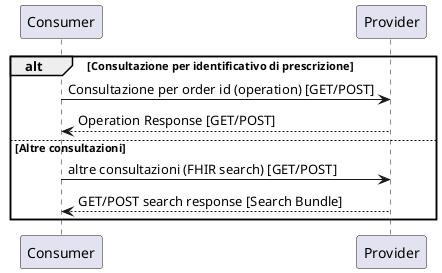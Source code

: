 @startuml
alt Consultazione per identificativo di prescrizione
	"Consumer" -> "Provider" : Consultazione per order id (operation) [GET/POST]
	"Provider" --> "Consumer" : Operation Response [GET/POST]
else Altre consultazioni 
	"Consumer" -> "Provider" : altre consultazioni (FHIR search) [GET/POST]
	"Provider" --> "Consumer" : GET/POST search response [Search Bundle]
end
@enduml